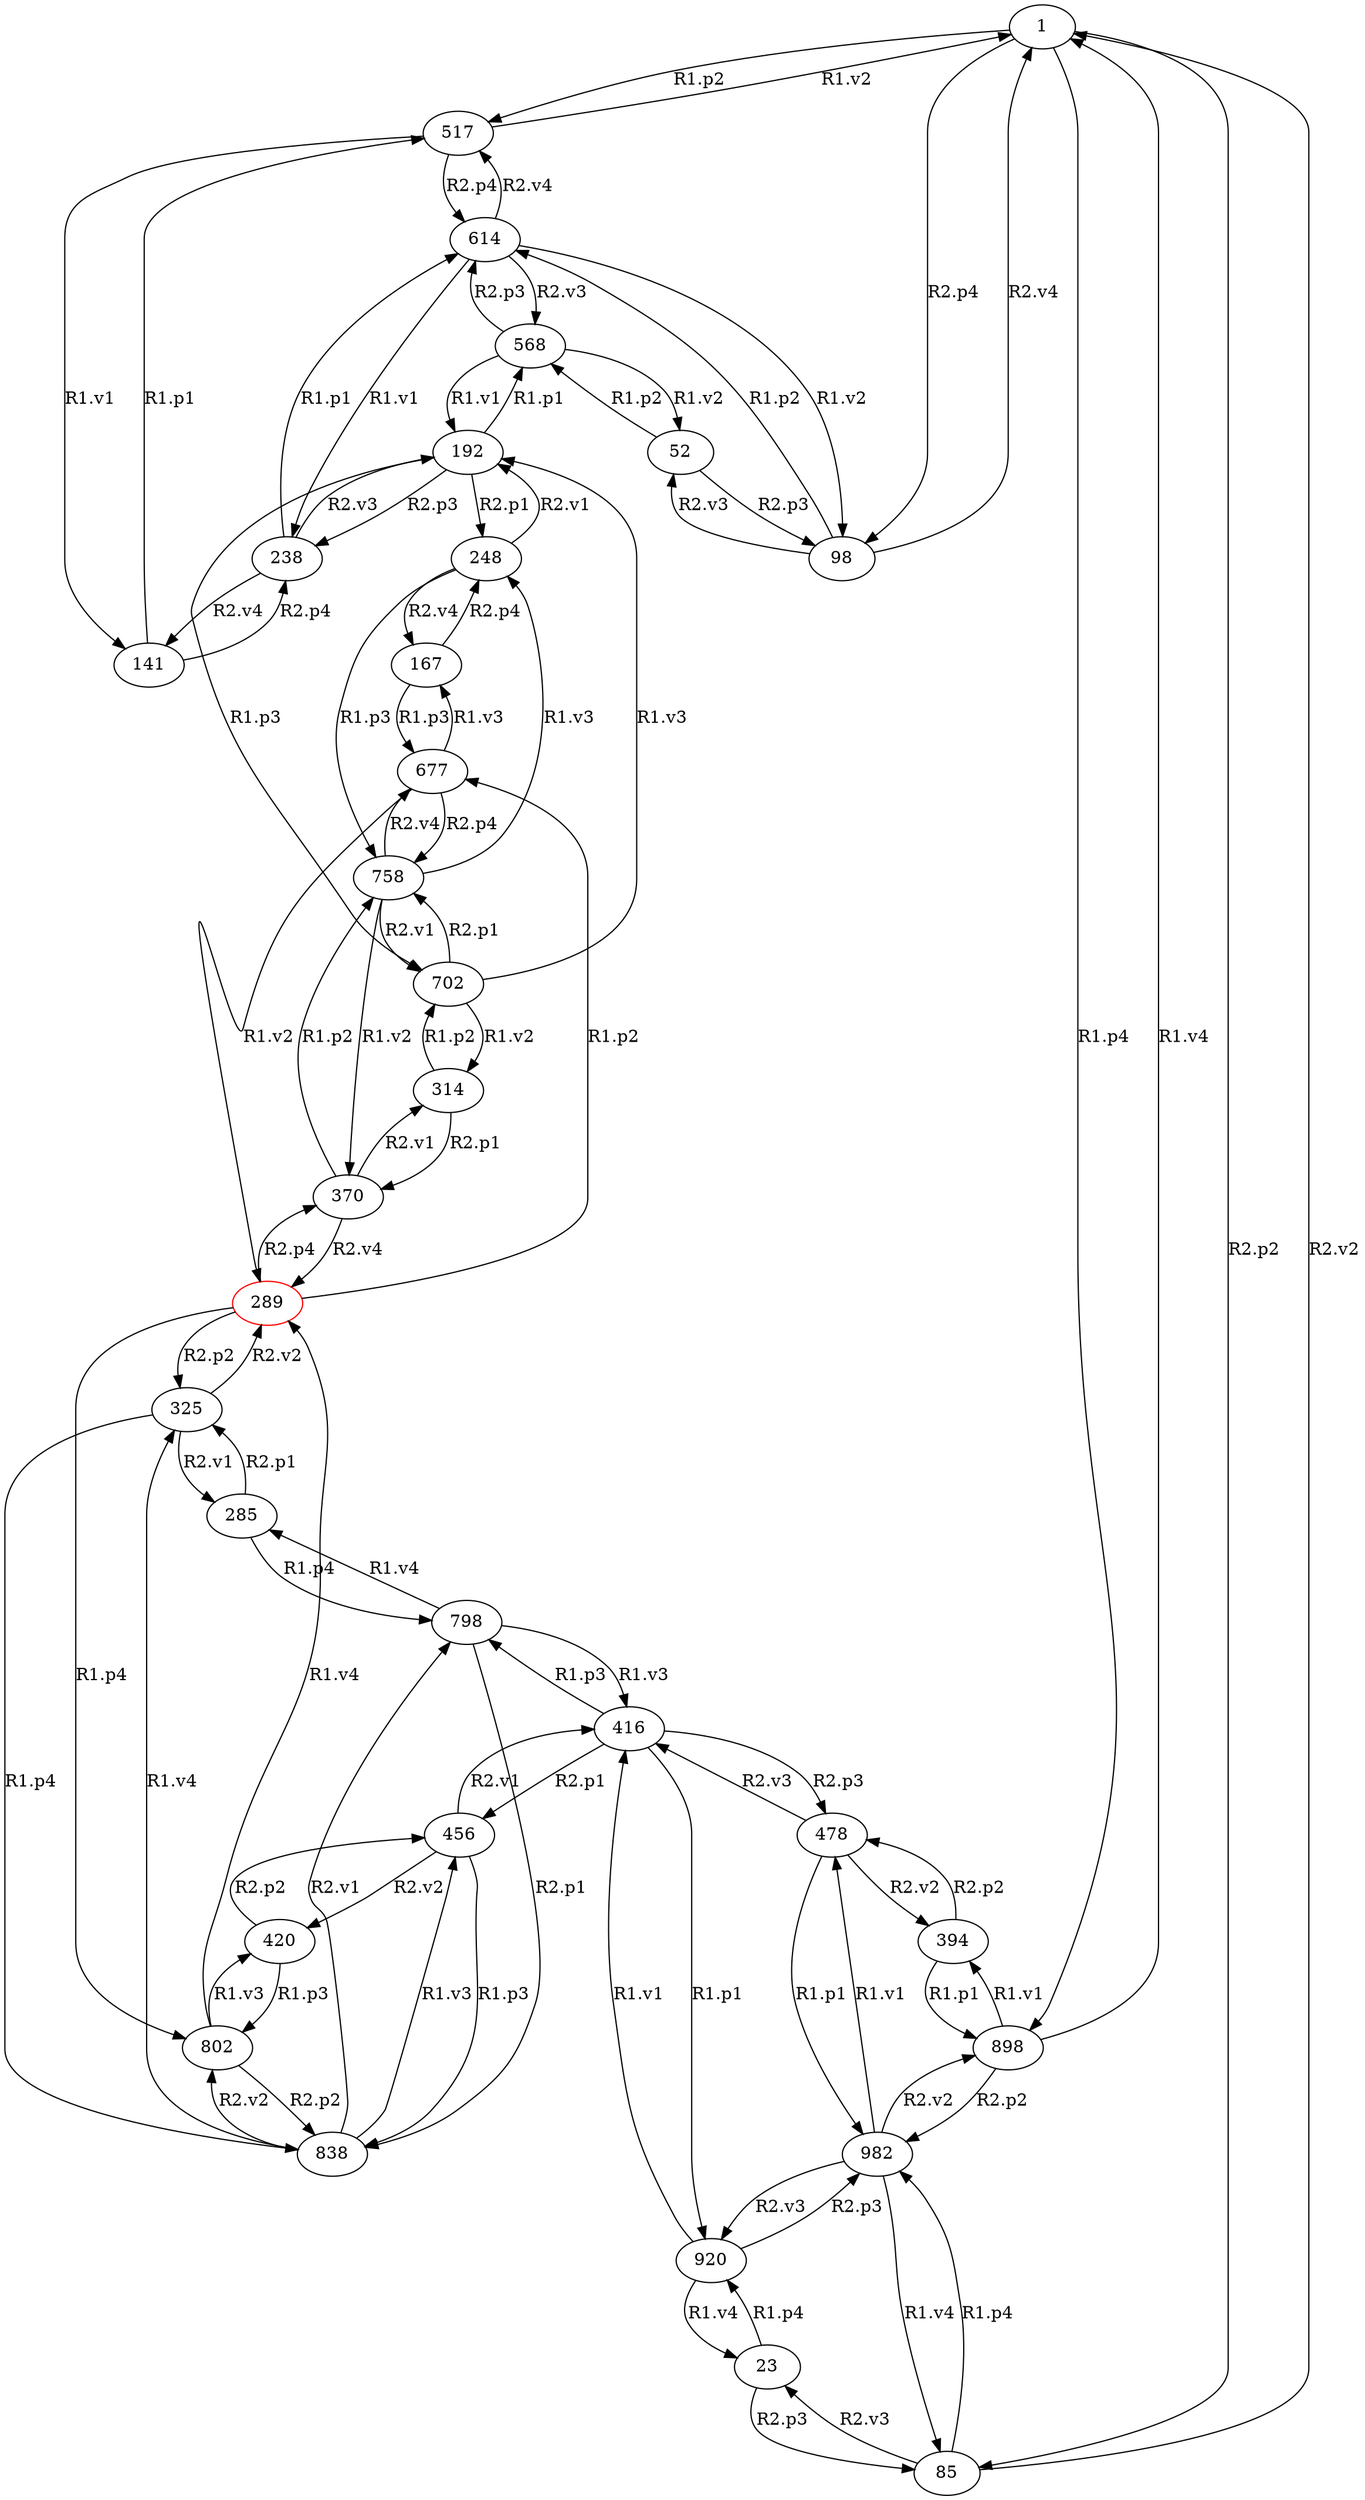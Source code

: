 digraph G{
 1-> 517[label="R1.p2"];
 1-> 898[label="R1.p4"];
 1-> 85[label="R2.p2"];
 1-> 98[label="R2.p4"];
 898-> 1[label="R1.v4"];
 517-> 1[label="R1.v2"];
 898-> 394[label="R1.v1"];
 517-> 141[label="R1.v1"];
 898-> 982[label="R2.p2"];
 517-> 614[label="R2.p4"];
 85-> 982[label="R1.p4"];
 98-> 614[label="R1.p2"];
 98-> 1[label="R2.v4"];
 85-> 1[label="R2.v2"];
 98-> 52[label="R2.v3"];
 85-> 23[label="R2.v3"];
 394-> 898[label="R1.p1"];
 982-> 85[label="R1.v4"];
 141-> 517[label="R1.p1"];
 614-> 98[label="R1.v2"];
 394-> 478[label="R2.p2"];
 141-> 238[label="R2.p4"];
 982-> 478[label="R1.v1"];
 614-> 238[label="R1.v1"];
 982-> 898[label="R2.v2"];
 614-> 517[label="R2.v4"];
 614-> 568[label="R2.v3"];
 982-> 920[label="R2.v3"];
 52-> 568[label="R1.p2"];
 52-> 98[label="R2.p3"];
 23-> 920[label="R1.p4"];
 23-> 85[label="R2.p3"];
 478-> 982[label="R1.p1"];
 568-> 52[label="R1.v2"];
 478-> 394[label="R2.v2"];
 568-> 192[label="R1.v1"];
 478-> 416[label="R2.v3"];
 920-> 23[label="R1.v4"];
 568-> 614[label="R2.p3"];
 920-> 416[label="R1.v1"];
 920-> 982[label="R2.p3"];
 416-> 798[label="R1.p3"];
 416-> 920[label="R1.p1"];
 238-> 614[label="R1.p1"];
 416-> 456[label="R2.p1"];
 238-> 141[label="R2.v4"];
 238-> 192[label="R2.v3"];
 416-> 478[label="R2.p3"];
 798-> 285[label="R1.v4"];
 192-> 568[label="R1.p1"];
 798-> 416[label="R1.v3"];
 456-> 838[label="R1.p3"];
 192-> 702[label="R1.p3"];
 192-> 238[label="R2.p3"];
 798-> 838[label="R2.p1"];
 456-> 416[label="R2.v1"];
 192-> 248[label="R2.p1"];
 456-> 420[label="R2.v2"];
 285-> 798[label="R1.p4"];
 285-> 325[label="R2.p1"];
 702-> 192[label="R1.v3"];
 702-> 314[label="R1.v2"];
 838-> 325[label="R1.v4"];
 702-> 758[label="R2.p1"];
 838-> 456[label="R1.v3"];
 248-> 758[label="R1.p3"];
 838-> 798[label="R2.v1"];
 248-> 167[label="R2.v4"];
 838-> 802[label="R2.v2"];
 248-> 192[label="R2.v1"];
 420-> 802[label="R1.p3"];
 420-> 456[label="R2.p2"];
 325-> 838[label="R1.p4"];
 325-> 285[label="R2.v1"];
 325-> 289[label="R2.v2"];
 289[color=red]
 314-> 702[label="R1.p2"];
 802-> 289[label="R1.v4"];
 314-> 370[label="R2.p1"];
 758-> 248[label="R1.v3"];
 289[color=red]
 802-> 420[label="R1.v3"];
 758-> 370[label="R1.v2"];
 802-> 838[label="R2.p2"];
 758-> 677[label="R2.v4"];
 167-> 677[label="R1.p3"];
 758-> 702[label="R2.v1"];
 167-> 248[label="R2.p4"];
 677-> 167[label="R1.v3"];
 370-> 758[label="R1.p2"];
 289-> 677[label="R1.p2"];
 677-> 289[label="R1.v2"];
 289[color=red]
 370-> 289[label="R2.v4"];
 289[color=red]
 289-> 802[label="R1.p4"];
 677-> 758[label="R2.p4"];
 289-> 325[label="R2.p2"];
 370-> 314[label="R2.v1"];
 289-> 370[label="R2.p4"];
# no of CPUs :  23
# no of nodes :  32
}
# Execution Time:  0.002365341
